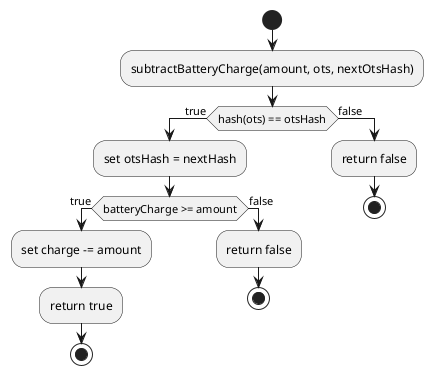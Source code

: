 @startuml withdraw battery
start
:subtractBatteryCharge(amount, ots, nextOtsHash);
if (hash(ots) == otsHash) then (true)
:set otsHash = nextHash;
    if (batteryCharge >= amount) then (true)
        :set charge -= amount;
        :return true;
        stop
    else (false)
        :return false;
        stop
    endif
else (false)
    :return false;
    stop
endif
' stop
@enduml